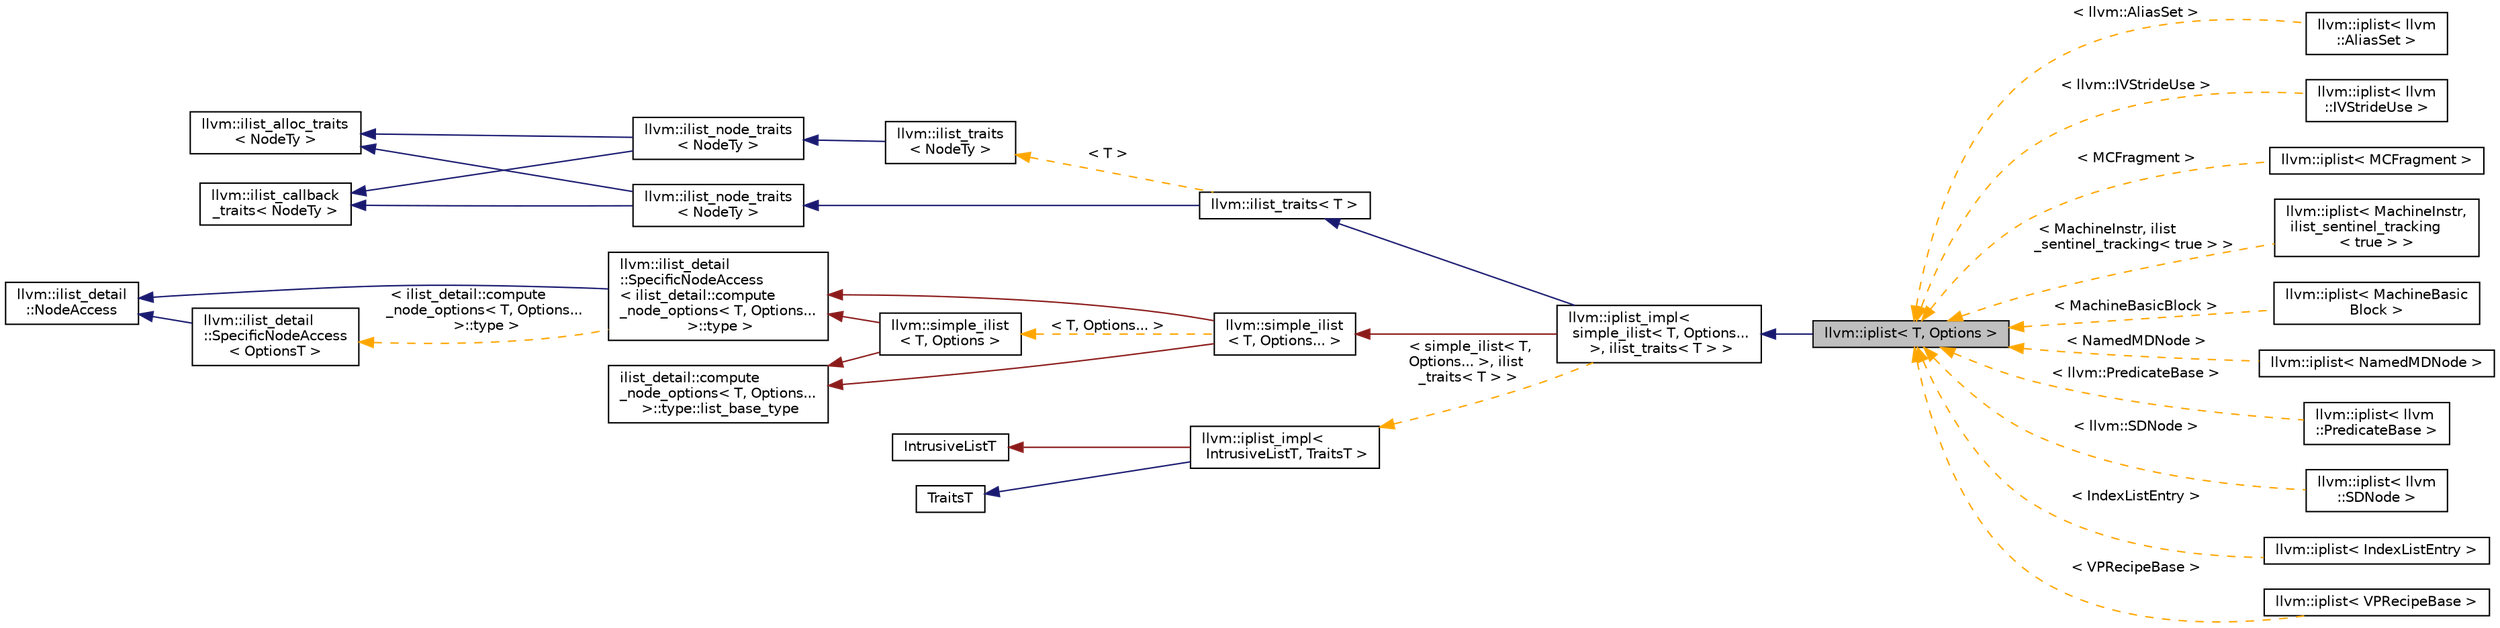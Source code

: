 digraph "llvm::iplist&lt; T, Options &gt;"
{
 // LATEX_PDF_SIZE
  bgcolor="transparent";
  edge [fontname="Helvetica",fontsize="10",labelfontname="Helvetica",labelfontsize="10"];
  node [fontname="Helvetica",fontsize="10",shape="box"];
  rankdir="LR";
  Node1 [label="llvm::iplist\< T, Options \>",height=0.2,width=0.4,color="black", fillcolor="grey75", style="filled", fontcolor="black",tooltip="An intrusive list with ownership and callbacks specified/controlled by ilist_traits,..."];
  Node2 -> Node1 [dir="back",color="midnightblue",fontsize="10",style="solid",fontname="Helvetica"];
  Node2 [label="llvm::iplist_impl\<\l simple_ilist\< T, Options...\l \>, ilist_traits\< T \> \>",height=0.2,width=0.4,color="black",URL="$classllvm_1_1iplist__impl.html",tooltip=" "];
  Node3 -> Node2 [dir="back",color="midnightblue",fontsize="10",style="solid",fontname="Helvetica"];
  Node3 [label="llvm::ilist_traits\< T \>",height=0.2,width=0.4,color="black",URL="$structllvm_1_1ilist__traits.html",tooltip=" "];
  Node4 -> Node3 [dir="back",color="midnightblue",fontsize="10",style="solid",fontname="Helvetica"];
  Node4 [label="llvm::ilist_node_traits\l\< NodeTy \>",height=0.2,width=0.4,color="black",URL="$structllvm_1_1ilist__node__traits.html",tooltip="A fragment for template traits for intrusive list that provides default node related operations."];
  Node5 -> Node4 [dir="back",color="midnightblue",fontsize="10",style="solid",fontname="Helvetica"];
  Node5 [label="llvm::ilist_alloc_traits\l\< NodeTy \>",height=0.2,width=0.4,color="black",URL="$structllvm_1_1ilist__alloc__traits.html",tooltip="Use delete by default for iplist and ilist."];
  Node6 -> Node4 [dir="back",color="midnightblue",fontsize="10",style="solid",fontname="Helvetica"];
  Node6 [label="llvm::ilist_callback\l_traits\< NodeTy \>",height=0.2,width=0.4,color="black",URL="$structllvm_1_1ilist__callback__traits.html",tooltip="Callbacks do nothing by default in iplist and ilist."];
  Node7 -> Node3 [dir="back",color="orange",fontsize="10",style="dashed",label=" \< T \>" ,fontname="Helvetica"];
  Node7 [label="llvm::ilist_traits\l\< NodeTy \>",height=0.2,width=0.4,color="black",URL="$structllvm_1_1ilist__traits.html",tooltip="Template traits for intrusive list."];
  Node8 -> Node7 [dir="back",color="midnightblue",fontsize="10",style="solid",fontname="Helvetica"];
  Node8 [label="llvm::ilist_node_traits\l\< NodeTy \>",height=0.2,width=0.4,color="black",URL="$structllvm_1_1ilist__node__traits.html",tooltip="A fragment for template traits for intrusive list that provides default node related operations."];
  Node5 -> Node8 [dir="back",color="midnightblue",fontsize="10",style="solid",fontname="Helvetica"];
  Node6 -> Node8 [dir="back",color="midnightblue",fontsize="10",style="solid",fontname="Helvetica"];
  Node9 -> Node2 [dir="back",color="firebrick4",fontsize="10",style="solid",fontname="Helvetica"];
  Node9 [label="llvm::simple_ilist\l\< T, Options... \>",height=0.2,width=0.4,color="black",URL="$classllvm_1_1simple__ilist.html",tooltip=" "];
  Node10 -> Node9 [dir="back",color="firebrick4",fontsize="10",style="solid",fontname="Helvetica"];
  Node10 [label="ilist_detail::compute\l_node_options\< T, Options...\l \>::type::list_base_type",height=0.2,width=0.4,color="black",URL="$classllvm_1_1ilist__base.html",tooltip="Implementations of list algorithms using ilist_node_base."];
  Node11 -> Node9 [dir="back",color="firebrick4",fontsize="10",style="solid",fontname="Helvetica"];
  Node11 [label="llvm::ilist_detail\l::SpecificNodeAccess\l\< ilist_detail::compute\l_node_options\< T, Options...\l \>::type \>",height=0.2,width=0.4,color="black",URL="$structllvm_1_1ilist__detail_1_1SpecificNodeAccess.html",tooltip=" "];
  Node12 -> Node11 [dir="back",color="midnightblue",fontsize="10",style="solid",fontname="Helvetica"];
  Node12 [label="llvm::ilist_detail\l::NodeAccess",height=0.2,width=0.4,color="black",URL="$structllvm_1_1ilist__detail_1_1NodeAccess.html",tooltip="An access class for ilist_node private API."];
  Node13 -> Node11 [dir="back",color="orange",fontsize="10",style="dashed",label=" \< ilist_detail::compute\l_node_options\< T, Options...\l \>::type \>" ,fontname="Helvetica"];
  Node13 [label="llvm::ilist_detail\l::SpecificNodeAccess\l\< OptionsT \>",height=0.2,width=0.4,color="black",URL="$structllvm_1_1ilist__detail_1_1SpecificNodeAccess.html",tooltip=" "];
  Node12 -> Node13 [dir="back",color="midnightblue",fontsize="10",style="solid",fontname="Helvetica"];
  Node14 -> Node9 [dir="back",color="orange",fontsize="10",style="dashed",label=" \< T, Options... \>" ,fontname="Helvetica"];
  Node14 [label="llvm::simple_ilist\l\< T, Options \>",height=0.2,width=0.4,color="black",URL="$classllvm_1_1simple__ilist.html",tooltip="A simple intrusive list implementation."];
  Node10 -> Node14 [dir="back",color="firebrick4",fontsize="10",style="solid",fontname="Helvetica"];
  Node11 -> Node14 [dir="back",color="firebrick4",fontsize="10",style="solid",fontname="Helvetica"];
  Node15 -> Node2 [dir="back",color="orange",fontsize="10",style="dashed",label=" \< simple_ilist\< T,\l Options... \>, ilist\l_traits\< T \> \>" ,fontname="Helvetica"];
  Node15 [label="llvm::iplist_impl\<\l IntrusiveListT, TraitsT \>",height=0.2,width=0.4,color="black",URL="$classllvm_1_1iplist__impl.html",tooltip="A wrapper around an intrusive list with callbacks and non-intrusive ownership."];
  Node16 -> Node15 [dir="back",color="midnightblue",fontsize="10",style="solid",fontname="Helvetica"];
  Node16 [label="TraitsT",height=0.2,width=0.4,color="black",URL="$classTraitsT.html",tooltip=" "];
  Node17 -> Node15 [dir="back",color="firebrick4",fontsize="10",style="solid",fontname="Helvetica"];
  Node17 [label="IntrusiveListT",height=0.2,width=0.4,color="black",URL="$classIntrusiveListT.html",tooltip=" "];
  Node1 -> Node18 [dir="back",color="orange",fontsize="10",style="dashed",label=" \< llvm::AliasSet \>" ,fontname="Helvetica"];
  Node18 [label="llvm::iplist\< llvm\l::AliasSet \>",height=0.2,width=0.4,color="black",URL="$classllvm_1_1iplist.html",tooltip=" "];
  Node1 -> Node19 [dir="back",color="orange",fontsize="10",style="dashed",label=" \< llvm::IVStrideUse \>" ,fontname="Helvetica"];
  Node19 [label="llvm::iplist\< llvm\l::IVStrideUse \>",height=0.2,width=0.4,color="black",URL="$classllvm_1_1iplist.html",tooltip=" "];
  Node1 -> Node20 [dir="back",color="orange",fontsize="10",style="dashed",label=" \< MCFragment \>" ,fontname="Helvetica"];
  Node20 [label="llvm::iplist\< MCFragment \>",height=0.2,width=0.4,color="black",URL="$classllvm_1_1iplist.html",tooltip=" "];
  Node1 -> Node21 [dir="back",color="orange",fontsize="10",style="dashed",label=" \< MachineInstr, ilist\l_sentinel_tracking\< true \> \>" ,fontname="Helvetica"];
  Node21 [label="llvm::iplist\< MachineInstr,\l ilist_sentinel_tracking\l\< true \> \>",height=0.2,width=0.4,color="black",URL="$classllvm_1_1iplist.html",tooltip=" "];
  Node1 -> Node22 [dir="back",color="orange",fontsize="10",style="dashed",label=" \< MachineBasicBlock \>" ,fontname="Helvetica"];
  Node22 [label="llvm::iplist\< MachineBasic\lBlock \>",height=0.2,width=0.4,color="black",URL="$classllvm_1_1iplist.html",tooltip=" "];
  Node1 -> Node23 [dir="back",color="orange",fontsize="10",style="dashed",label=" \< NamedMDNode \>" ,fontname="Helvetica"];
  Node23 [label="llvm::iplist\< NamedMDNode \>",height=0.2,width=0.4,color="black",URL="$classllvm_1_1iplist.html",tooltip=" "];
  Node1 -> Node24 [dir="back",color="orange",fontsize="10",style="dashed",label=" \< llvm::PredicateBase \>" ,fontname="Helvetica"];
  Node24 [label="llvm::iplist\< llvm\l::PredicateBase \>",height=0.2,width=0.4,color="black",URL="$classllvm_1_1iplist.html",tooltip=" "];
  Node1 -> Node25 [dir="back",color="orange",fontsize="10",style="dashed",label=" \< llvm::SDNode \>" ,fontname="Helvetica"];
  Node25 [label="llvm::iplist\< llvm\l::SDNode \>",height=0.2,width=0.4,color="black",URL="$classllvm_1_1iplist.html",tooltip=" "];
  Node1 -> Node26 [dir="back",color="orange",fontsize="10",style="dashed",label=" \< IndexListEntry \>" ,fontname="Helvetica"];
  Node26 [label="llvm::iplist\< IndexListEntry \>",height=0.2,width=0.4,color="black",URL="$classllvm_1_1iplist.html",tooltip=" "];
  Node1 -> Node27 [dir="back",color="orange",fontsize="10",style="dashed",label=" \< VPRecipeBase \>" ,fontname="Helvetica"];
  Node27 [label="llvm::iplist\< VPRecipeBase \>",height=0.2,width=0.4,color="black",URL="$classllvm_1_1iplist.html",tooltip=" "];
}
